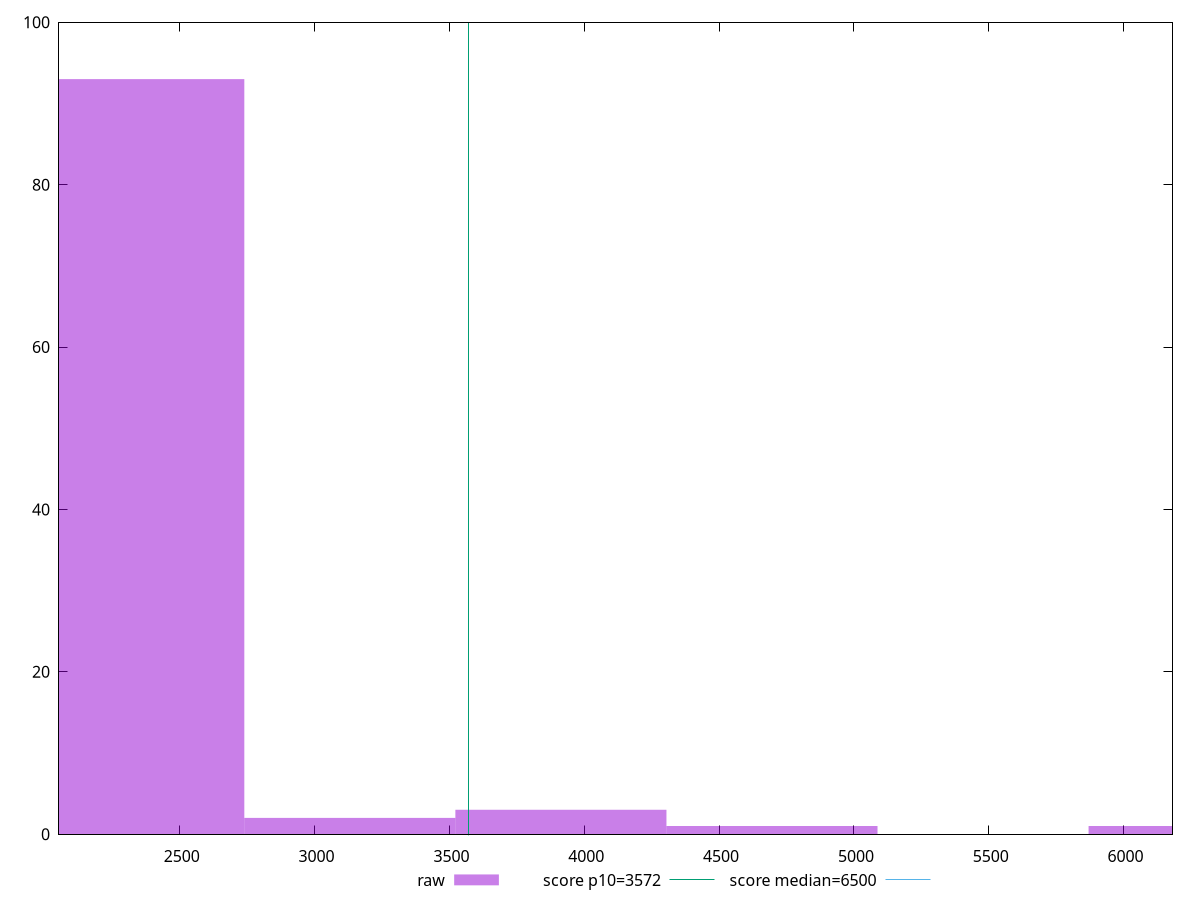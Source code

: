 reset

$raw <<EOF
3913.4686787934083 3
3130.7749430347267 2
2348.081207276045 93
6261.549886069453 1
4696.16241455209 1
EOF

set key outside below
set boxwidth 782.6937357586817
set xrange [2052.2250000000004:6181.3989999999985]
set yrange [0:100]
set trange [0:100]
set style fill transparent solid 0.5 noborder

set parametric
set terminal svg size 640, 490 enhanced background rgb 'white'
set output "report_00019_2021-02-10T18-14-37.922Z//first-cpu-idle/samples/pages+cached/raw/histogram.svg"

plot $raw title "raw" with boxes, \
     3572,t title "score p10=3572", \
     6500,t title "score median=6500"

reset
